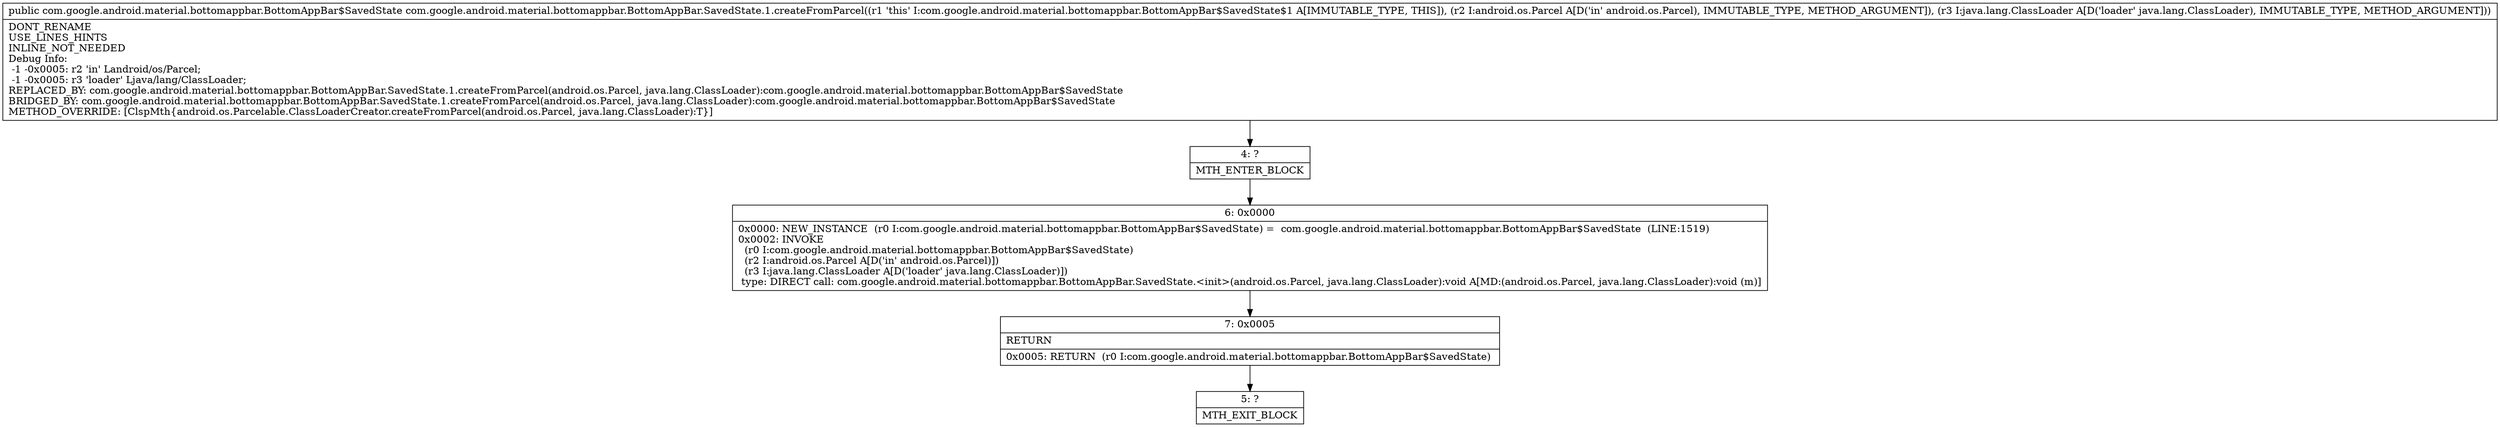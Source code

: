 digraph "CFG forcom.google.android.material.bottomappbar.BottomAppBar.SavedState.1.createFromParcel(Landroid\/os\/Parcel;Ljava\/lang\/ClassLoader;)Lcom\/google\/android\/material\/bottomappbar\/BottomAppBar$SavedState;" {
Node_4 [shape=record,label="{4\:\ ?|MTH_ENTER_BLOCK\l}"];
Node_6 [shape=record,label="{6\:\ 0x0000|0x0000: NEW_INSTANCE  (r0 I:com.google.android.material.bottomappbar.BottomAppBar$SavedState) =  com.google.android.material.bottomappbar.BottomAppBar$SavedState  (LINE:1519)\l0x0002: INVOKE  \l  (r0 I:com.google.android.material.bottomappbar.BottomAppBar$SavedState)\l  (r2 I:android.os.Parcel A[D('in' android.os.Parcel)])\l  (r3 I:java.lang.ClassLoader A[D('loader' java.lang.ClassLoader)])\l type: DIRECT call: com.google.android.material.bottomappbar.BottomAppBar.SavedState.\<init\>(android.os.Parcel, java.lang.ClassLoader):void A[MD:(android.os.Parcel, java.lang.ClassLoader):void (m)]\l}"];
Node_7 [shape=record,label="{7\:\ 0x0005|RETURN\l|0x0005: RETURN  (r0 I:com.google.android.material.bottomappbar.BottomAppBar$SavedState) \l}"];
Node_5 [shape=record,label="{5\:\ ?|MTH_EXIT_BLOCK\l}"];
MethodNode[shape=record,label="{public com.google.android.material.bottomappbar.BottomAppBar$SavedState com.google.android.material.bottomappbar.BottomAppBar.SavedState.1.createFromParcel((r1 'this' I:com.google.android.material.bottomappbar.BottomAppBar$SavedState$1 A[IMMUTABLE_TYPE, THIS]), (r2 I:android.os.Parcel A[D('in' android.os.Parcel), IMMUTABLE_TYPE, METHOD_ARGUMENT]), (r3 I:java.lang.ClassLoader A[D('loader' java.lang.ClassLoader), IMMUTABLE_TYPE, METHOD_ARGUMENT]))  | DONT_RENAME\lUSE_LINES_HINTS\lINLINE_NOT_NEEDED\lDebug Info:\l  \-1 \-0x0005: r2 'in' Landroid\/os\/Parcel;\l  \-1 \-0x0005: r3 'loader' Ljava\/lang\/ClassLoader;\lREPLACED_BY: com.google.android.material.bottomappbar.BottomAppBar.SavedState.1.createFromParcel(android.os.Parcel, java.lang.ClassLoader):com.google.android.material.bottomappbar.BottomAppBar$SavedState\lBRIDGED_BY: com.google.android.material.bottomappbar.BottomAppBar.SavedState.1.createFromParcel(android.os.Parcel, java.lang.ClassLoader):com.google.android.material.bottomappbar.BottomAppBar$SavedState\lMETHOD_OVERRIDE: [ClspMth\{android.os.Parcelable.ClassLoaderCreator.createFromParcel(android.os.Parcel, java.lang.ClassLoader):T\}]\l}"];
MethodNode -> Node_4;Node_4 -> Node_6;
Node_6 -> Node_7;
Node_7 -> Node_5;
}

